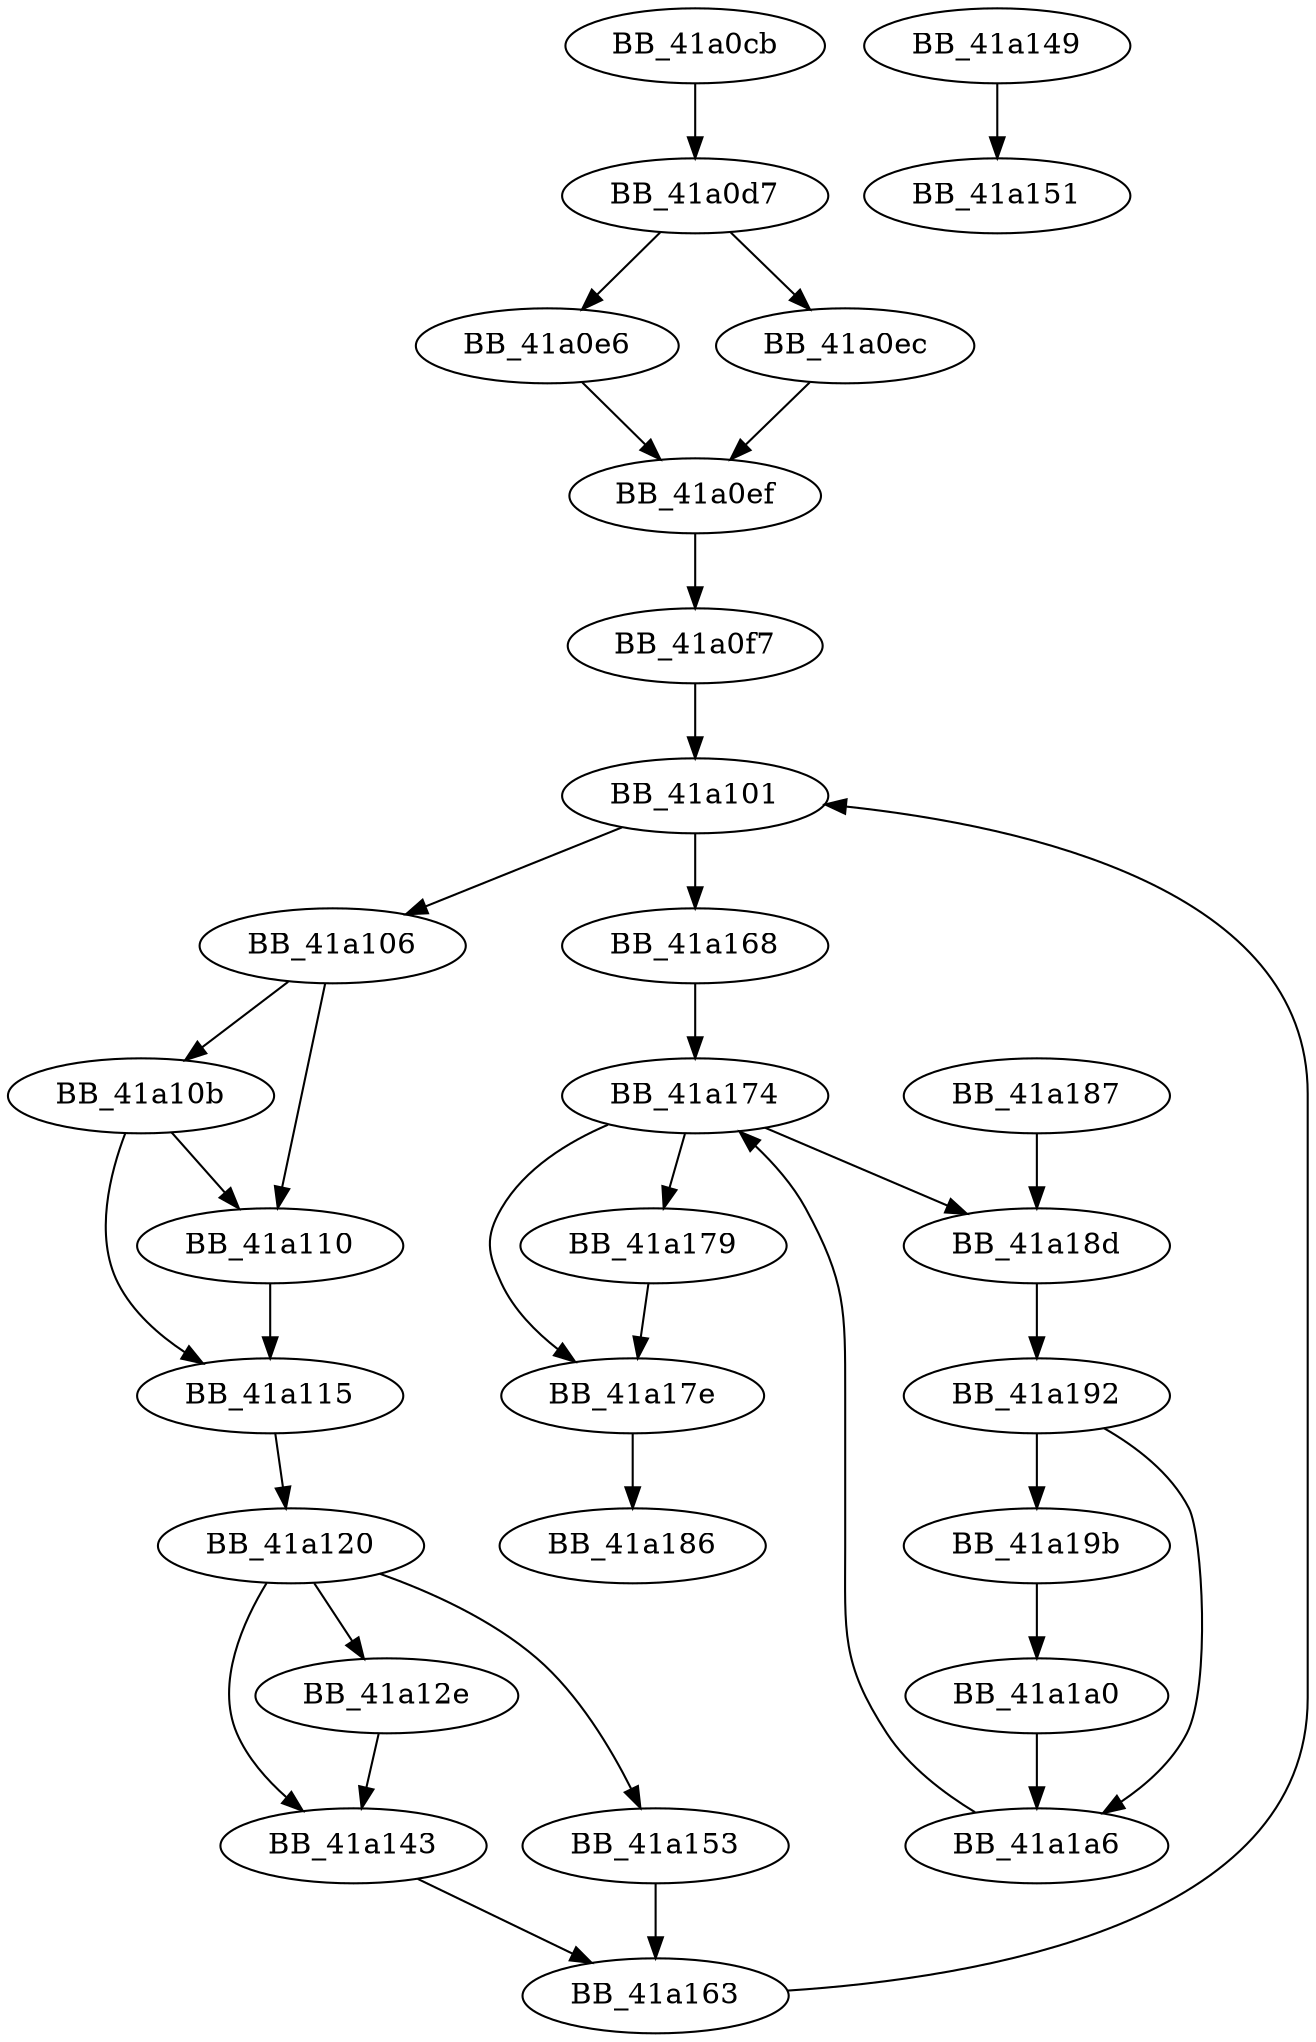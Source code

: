 DiGraph ___FrameUnwindToState{
BB_41a0cb->BB_41a0d7
BB_41a0d7->BB_41a0e6
BB_41a0d7->BB_41a0ec
BB_41a0e6->BB_41a0ef
BB_41a0ec->BB_41a0ef
BB_41a0ef->BB_41a0f7
BB_41a0f7->BB_41a101
BB_41a101->BB_41a106
BB_41a101->BB_41a168
BB_41a106->BB_41a10b
BB_41a106->BB_41a110
BB_41a10b->BB_41a110
BB_41a10b->BB_41a115
BB_41a110->BB_41a115
BB_41a115->BB_41a120
BB_41a120->BB_41a12e
BB_41a120->BB_41a143
BB_41a120->BB_41a153
BB_41a12e->BB_41a143
BB_41a143->BB_41a163
BB_41a149->BB_41a151
BB_41a153->BB_41a163
BB_41a163->BB_41a101
BB_41a168->BB_41a174
BB_41a174->BB_41a179
BB_41a174->BB_41a17e
BB_41a174->BB_41a18d
BB_41a179->BB_41a17e
BB_41a17e->BB_41a186
BB_41a187->BB_41a18d
BB_41a18d->BB_41a192
BB_41a192->BB_41a19b
BB_41a192->BB_41a1a6
BB_41a19b->BB_41a1a0
BB_41a1a0->BB_41a1a6
BB_41a1a6->BB_41a174
}
